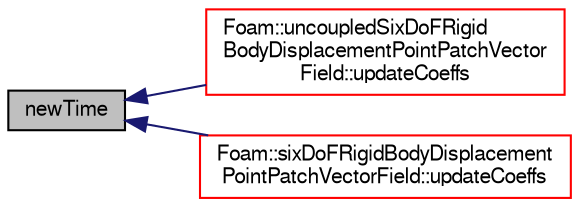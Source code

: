 digraph "newTime"
{
  bgcolor="transparent";
  edge [fontname="FreeSans",fontsize="10",labelfontname="FreeSans",labelfontsize="10"];
  node [fontname="FreeSans",fontsize="10",shape=record];
  rankdir="LR";
  Node833 [label="newTime",height=0.2,width=0.4,color="black", fillcolor="grey75", style="filled", fontcolor="black"];
  Node833 -> Node834 [dir="back",color="midnightblue",fontsize="10",style="solid",fontname="FreeSans"];
  Node834 [label="Foam::uncoupledSixDoFRigid\lBodyDisplacementPointPatchVector\lField::updateCoeffs",height=0.2,width=0.4,color="red",URL="$a29474.html#a7e24eafac629d3733181cd942d4c902f",tooltip="Update the coefficients associated with the patch field. "];
  Node833 -> Node836 [dir="back",color="midnightblue",fontsize="10",style="solid",fontname="FreeSans"];
  Node836 [label="Foam::sixDoFRigidBodyDisplacement\lPointPatchVectorField::updateCoeffs",height=0.2,width=0.4,color="red",URL="$a29470.html#a7e24eafac629d3733181cd942d4c902f",tooltip="Update the coefficients associated with the patch field. "];
}
